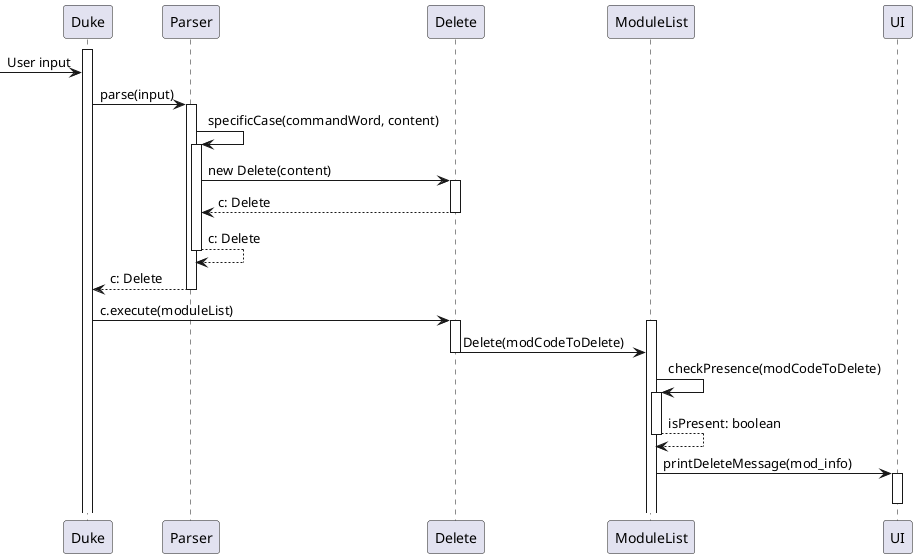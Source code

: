 
'https://plantuml.com/sequence-diagram

@startuml
activate Duke
[-> Duke: User input
Duke -> Parser: parse(input)
activate Parser
Parser -> Parser: specificCase(commandWord, content)
activate Parser
Parser -> Delete: new Delete(content)
activate Delete
return c: Delete
return c: Delete
return c: Delete
deactivate Parser
Duke -> Delete: c.execute(moduleList)
activate Delete
activate ModuleList
Delete -> ModuleList: Delete(modCodeToDelete)
deactivate Delete
ModuleList -> ModuleList: checkPresence(modCodeToDelete)
activate ModuleList
return isPresent: boolean
ModuleList -> UI: printDeleteMessage(mod_info)
activate UI
deactivate UI

@enduml